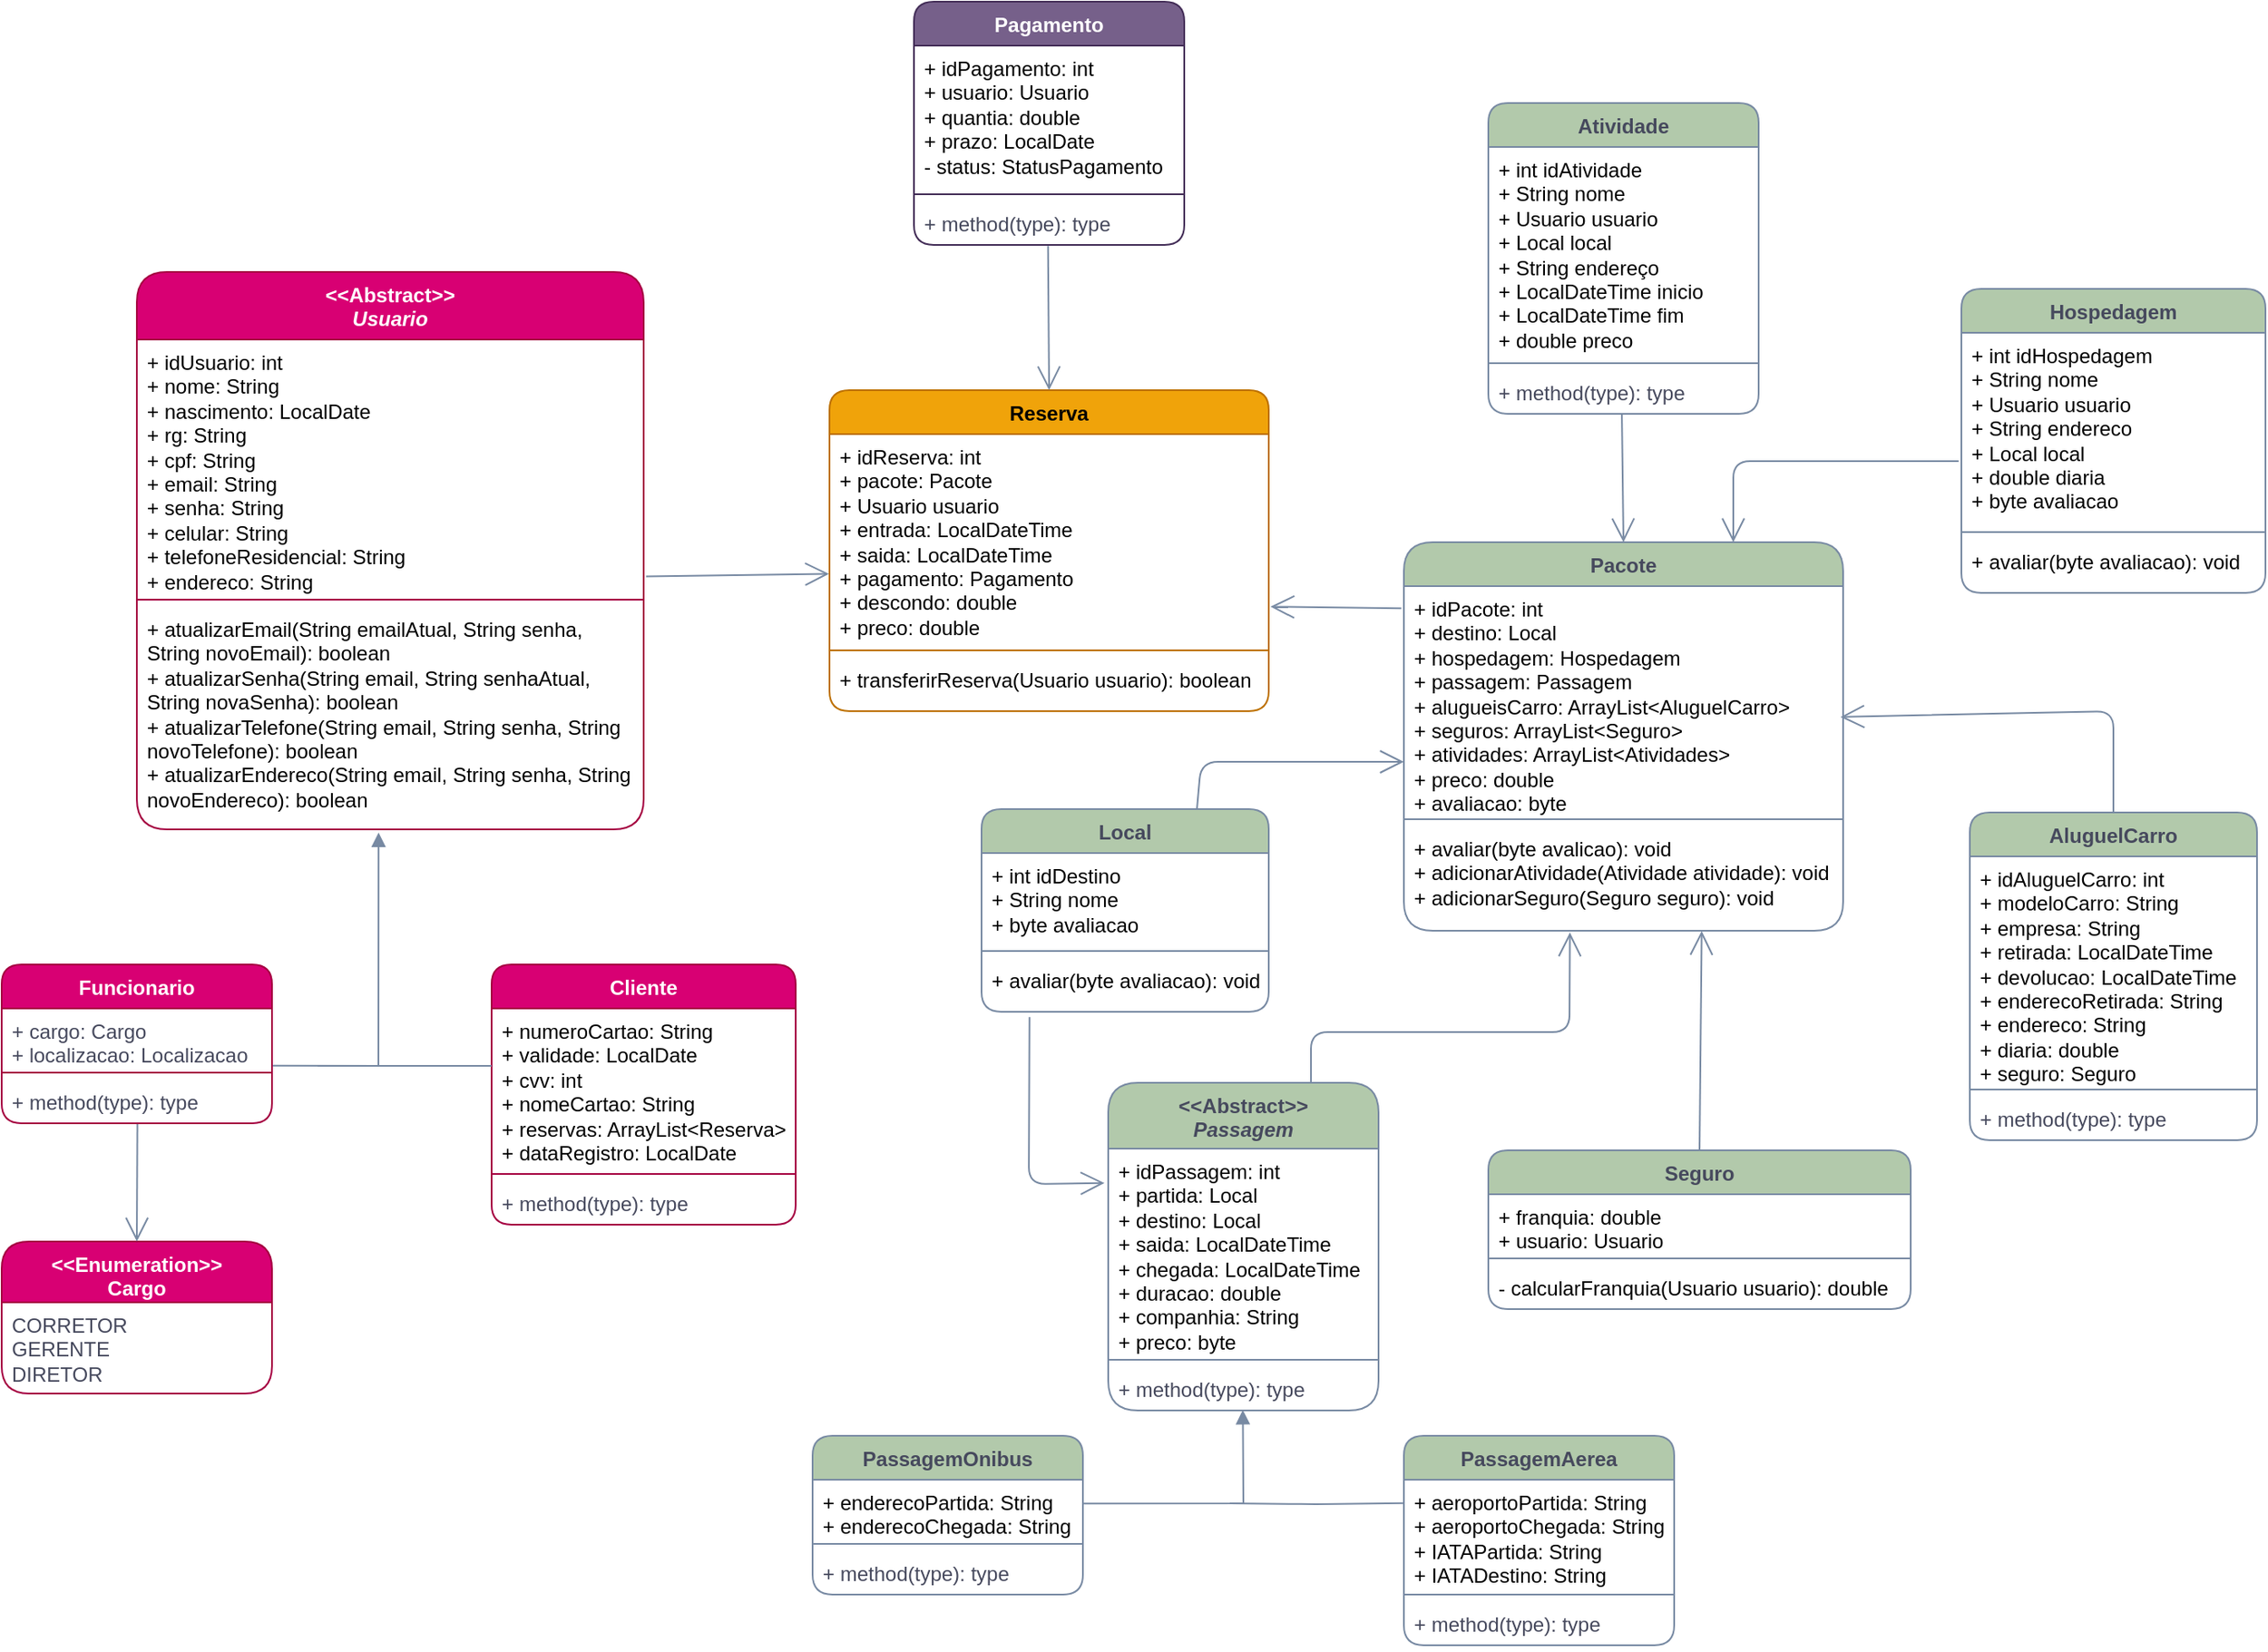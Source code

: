 <mxfile version="21.8.2" type="device">
  <diagram name="Página-1" id="r15q4L53GGiUi_npG-th">
    <mxGraphModel dx="2555" dy="2185" grid="1" gridSize="10" guides="1" tooltips="1" connect="1" arrows="1" fold="1" page="1" pageScale="1" pageWidth="827" pageHeight="1169" background="#FFFFFF" math="0" shadow="0">
      <root>
        <mxCell id="0" />
        <mxCell id="1" parent="0" />
        <mxCell id="x8Gvvk_AcixEFcGuTGX2-1" value="Pacote" style="swimlane;fontStyle=1;align=center;verticalAlign=top;childLayout=stackLayout;horizontal=1;startSize=26;horizontalStack=0;resizeParent=1;resizeParentMax=0;resizeLast=0;collapsible=1;marginBottom=0;whiteSpace=wrap;html=1;strokeColor=#788AA3;fontColor=#46495D;fillColor=#B2C9AB;labelBackgroundColor=none;rounded=1;arcSize=22;" parent="1" vertex="1">
          <mxGeometry x="180" y="140" width="260" height="230" as="geometry" />
        </mxCell>
        <mxCell id="x8Gvvk_AcixEFcGuTGX2-2" value="&lt;font color=&quot;#000000&quot;&gt;+ idPacote: int&lt;br&gt;+ destino: Local&lt;br&gt;+ hospedagem: Hospedagem&lt;br&gt;+ passagem: Passagem&lt;br&gt;+ alugueisCarro: ArrayList&amp;lt;AluguelCarro&amp;gt;&lt;br&gt;+ seguros: ArrayList&amp;lt;Seguro&amp;gt;&lt;br&gt;+ atividades: ArrayList&amp;lt;Atividades&amp;gt;&lt;br&gt;+ preco: double&lt;br&gt;+ avaliacao: byte&lt;br&gt;&lt;/font&gt;" style="text;strokeColor=none;fillColor=none;align=left;verticalAlign=top;spacingLeft=4;spacingRight=4;overflow=hidden;rotatable=0;points=[[0,0.5],[1,0.5]];portConstraint=eastwest;whiteSpace=wrap;html=1;fontColor=#46495D;labelBackgroundColor=none;rounded=1;" parent="x8Gvvk_AcixEFcGuTGX2-1" vertex="1">
          <mxGeometry y="26" width="260" height="134" as="geometry" />
        </mxCell>
        <mxCell id="x8Gvvk_AcixEFcGuTGX2-3" value="" style="line;strokeWidth=1;fillColor=none;align=left;verticalAlign=middle;spacingTop=-1;spacingLeft=3;spacingRight=3;rotatable=0;labelPosition=right;points=[];portConstraint=eastwest;strokeColor=#788AA3;fontColor=#46495D;labelBackgroundColor=none;rounded=1;" parent="x8Gvvk_AcixEFcGuTGX2-1" vertex="1">
          <mxGeometry y="160" width="260" height="8" as="geometry" />
        </mxCell>
        <mxCell id="x8Gvvk_AcixEFcGuTGX2-4" value="&lt;font color=&quot;#000000&quot;&gt;+ avaliar(byte avalicao): void&lt;br&gt;+ adicionarAtividade(Atividade atividade): void&lt;br&gt;+ adicionarSeguro(Seguro seguro): void&amp;nbsp;&lt;/font&gt;" style="text;strokeColor=none;fillColor=none;align=left;verticalAlign=top;spacingLeft=4;spacingRight=4;overflow=hidden;rotatable=0;points=[[0,0.5],[1,0.5]];portConstraint=eastwest;whiteSpace=wrap;html=1;fontColor=#46495D;labelBackgroundColor=none;rounded=1;" parent="x8Gvvk_AcixEFcGuTGX2-1" vertex="1">
          <mxGeometry y="168" width="260" height="62" as="geometry" />
        </mxCell>
        <mxCell id="x8Gvvk_AcixEFcGuTGX2-5" value="Hospedagem" style="swimlane;fontStyle=1;align=center;verticalAlign=top;childLayout=stackLayout;horizontal=1;startSize=26;horizontalStack=0;resizeParent=1;resizeParentMax=0;resizeLast=0;collapsible=1;marginBottom=0;whiteSpace=wrap;html=1;strokeColor=#788AA3;fontColor=#46495D;fillColor=#B2C9AB;rounded=1;" parent="1" vertex="1">
          <mxGeometry x="510" y="-10" width="180" height="180" as="geometry" />
        </mxCell>
        <mxCell id="x8Gvvk_AcixEFcGuTGX2-6" value="&lt;font color=&quot;#000000&quot;&gt;+ int idHospedagem&lt;br&gt;+ String nome&lt;br&gt;+ Usuario usuario&lt;br&gt;+ String endereco&lt;br&gt;+ Local local&lt;br&gt;+ double diaria&lt;br&gt;+ byte avaliacao&lt;br&gt;&lt;br&gt;&lt;/font&gt;" style="text;strokeColor=none;fillColor=none;align=left;verticalAlign=top;spacingLeft=4;spacingRight=4;overflow=hidden;rotatable=0;points=[[0,0.5],[1,0.5]];portConstraint=eastwest;whiteSpace=wrap;html=1;fontColor=#46495D;rounded=1;" parent="x8Gvvk_AcixEFcGuTGX2-5" vertex="1">
          <mxGeometry y="26" width="180" height="114" as="geometry" />
        </mxCell>
        <mxCell id="x8Gvvk_AcixEFcGuTGX2-7" value="" style="line;strokeWidth=1;fillColor=none;align=left;verticalAlign=middle;spacingTop=-1;spacingLeft=3;spacingRight=3;rotatable=0;labelPosition=right;points=[];portConstraint=eastwest;strokeColor=inherit;fontColor=#46495D;rounded=1;" parent="x8Gvvk_AcixEFcGuTGX2-5" vertex="1">
          <mxGeometry y="140" width="180" height="8" as="geometry" />
        </mxCell>
        <mxCell id="x8Gvvk_AcixEFcGuTGX2-8" value="&lt;font color=&quot;#000000&quot;&gt;+ avaliar(byte avaliacao): void&lt;/font&gt;" style="text;strokeColor=none;fillColor=none;align=left;verticalAlign=top;spacingLeft=4;spacingRight=4;overflow=hidden;rotatable=0;points=[[0,0.5],[1,0.5]];portConstraint=eastwest;whiteSpace=wrap;html=1;fontColor=#46495D;rounded=1;" parent="x8Gvvk_AcixEFcGuTGX2-5" vertex="1">
          <mxGeometry y="148" width="180" height="32" as="geometry" />
        </mxCell>
        <mxCell id="x8Gvvk_AcixEFcGuTGX2-10" value="&amp;lt;&amp;lt;Abstract&amp;gt;&amp;gt;&lt;br&gt;&lt;i&gt;Passagem&lt;/i&gt;" style="swimlane;fontStyle=1;align=center;verticalAlign=top;childLayout=stackLayout;horizontal=1;startSize=39;horizontalStack=0;resizeParent=1;resizeParentMax=0;resizeLast=0;collapsible=1;marginBottom=0;whiteSpace=wrap;html=1;rounded=1;strokeColor=#788AA3;fontColor=#46495D;fillColor=#B2C9AB;" parent="1" vertex="1">
          <mxGeometry x="5" y="460" width="160" height="194" as="geometry" />
        </mxCell>
        <mxCell id="x8Gvvk_AcixEFcGuTGX2-11" value="&lt;font color=&quot;#000000&quot;&gt;+ idPassagem: int&lt;br&gt;+ partida: Local&lt;br&gt;+ destino: Local&lt;br&gt;+ saida: LocalDateTime&lt;br&gt;+ chegada: LocalDateTime&lt;br&gt;+ duracao: double&lt;br&gt;+ companhia: String&lt;br&gt;+ preco: byte&lt;br&gt;&lt;br&gt;&lt;br&gt;&lt;/font&gt;" style="text;strokeColor=none;fillColor=none;align=left;verticalAlign=top;spacingLeft=4;spacingRight=4;overflow=hidden;rotatable=0;points=[[0,0.5],[1,0.5]];portConstraint=eastwest;whiteSpace=wrap;html=1;fontColor=#46495D;" parent="x8Gvvk_AcixEFcGuTGX2-10" vertex="1">
          <mxGeometry y="39" width="160" height="121" as="geometry" />
        </mxCell>
        <mxCell id="x8Gvvk_AcixEFcGuTGX2-12" value="" style="line;strokeWidth=1;fillColor=none;align=left;verticalAlign=middle;spacingTop=-1;spacingLeft=3;spacingRight=3;rotatable=0;labelPosition=right;points=[];portConstraint=eastwest;strokeColor=inherit;rounded=1;fontColor=#46495D;" parent="x8Gvvk_AcixEFcGuTGX2-10" vertex="1">
          <mxGeometry y="160" width="160" height="8" as="geometry" />
        </mxCell>
        <mxCell id="x8Gvvk_AcixEFcGuTGX2-13" value="+ method(type): type" style="text;strokeColor=none;fillColor=none;align=left;verticalAlign=top;spacingLeft=4;spacingRight=4;overflow=hidden;rotatable=0;points=[[0,0.5],[1,0.5]];portConstraint=eastwest;whiteSpace=wrap;html=1;fontColor=#46495D;" parent="x8Gvvk_AcixEFcGuTGX2-10" vertex="1">
          <mxGeometry y="168" width="160" height="26" as="geometry" />
        </mxCell>
        <mxCell id="x8Gvvk_AcixEFcGuTGX2-15" value="PassagemOnibus" style="swimlane;fontStyle=1;align=center;verticalAlign=top;childLayout=stackLayout;horizontal=1;startSize=26;horizontalStack=0;resizeParent=1;resizeParentMax=0;resizeLast=0;collapsible=1;marginBottom=0;whiteSpace=wrap;html=1;rounded=1;strokeColor=#788AA3;fontColor=#46495D;fillColor=#B2C9AB;" parent="1" vertex="1">
          <mxGeometry x="-170" y="669" width="160" height="94" as="geometry" />
        </mxCell>
        <mxCell id="x8Gvvk_AcixEFcGuTGX2-16" value="&lt;font color=&quot;#000000&quot;&gt;+ enderecoPartida: String&lt;br&gt;+ enderecoChegada: String&lt;br&gt;&lt;/font&gt;" style="text;strokeColor=none;fillColor=none;align=left;verticalAlign=top;spacingLeft=4;spacingRight=4;overflow=hidden;rotatable=0;points=[[0,0.5],[1,0.5]];portConstraint=eastwest;whiteSpace=wrap;html=1;fontColor=#46495D;" parent="x8Gvvk_AcixEFcGuTGX2-15" vertex="1">
          <mxGeometry y="26" width="160" height="34" as="geometry" />
        </mxCell>
        <mxCell id="x8Gvvk_AcixEFcGuTGX2-17" value="" style="line;strokeWidth=1;fillColor=none;align=left;verticalAlign=middle;spacingTop=-1;spacingLeft=3;spacingRight=3;rotatable=0;labelPosition=right;points=[];portConstraint=eastwest;strokeColor=inherit;rounded=1;fontColor=#46495D;" parent="x8Gvvk_AcixEFcGuTGX2-15" vertex="1">
          <mxGeometry y="60" width="160" height="8" as="geometry" />
        </mxCell>
        <mxCell id="x8Gvvk_AcixEFcGuTGX2-18" value="+ method(type): type" style="text;strokeColor=none;fillColor=none;align=left;verticalAlign=top;spacingLeft=4;spacingRight=4;overflow=hidden;rotatable=0;points=[[0,0.5],[1,0.5]];portConstraint=eastwest;whiteSpace=wrap;html=1;fontColor=#46495D;" parent="x8Gvvk_AcixEFcGuTGX2-15" vertex="1">
          <mxGeometry y="68" width="160" height="26" as="geometry" />
        </mxCell>
        <mxCell id="x8Gvvk_AcixEFcGuTGX2-19" value="PassagemAerea" style="swimlane;fontStyle=1;align=center;verticalAlign=top;childLayout=stackLayout;horizontal=1;startSize=26;horizontalStack=0;resizeParent=1;resizeParentMax=0;resizeLast=0;collapsible=1;marginBottom=0;whiteSpace=wrap;html=1;rounded=1;strokeColor=#788AA3;fontColor=#46495D;fillColor=#B2C9AB;" parent="1" vertex="1">
          <mxGeometry x="180" y="669" width="160" height="124" as="geometry" />
        </mxCell>
        <mxCell id="x8Gvvk_AcixEFcGuTGX2-20" value="&lt;font color=&quot;#000000&quot;&gt;+ aeroportoPartida: String&lt;br&gt;+ aeroportoChegada: String&lt;br&gt;+ IATAPartida: String&lt;br&gt;+ IATADestino: String&lt;br&gt;&lt;br&gt;&lt;br&gt;&lt;/font&gt;" style="text;strokeColor=none;fillColor=none;align=left;verticalAlign=top;spacingLeft=4;spacingRight=4;overflow=hidden;rotatable=0;points=[[0,0.5],[1,0.5]];portConstraint=eastwest;whiteSpace=wrap;html=1;fontColor=#46495D;" parent="x8Gvvk_AcixEFcGuTGX2-19" vertex="1">
          <mxGeometry y="26" width="160" height="64" as="geometry" />
        </mxCell>
        <mxCell id="x8Gvvk_AcixEFcGuTGX2-21" value="" style="line;strokeWidth=1;fillColor=none;align=left;verticalAlign=middle;spacingTop=-1;spacingLeft=3;spacingRight=3;rotatable=0;labelPosition=right;points=[];portConstraint=eastwest;strokeColor=inherit;rounded=1;fontColor=#46495D;" parent="x8Gvvk_AcixEFcGuTGX2-19" vertex="1">
          <mxGeometry y="90" width="160" height="8" as="geometry" />
        </mxCell>
        <mxCell id="x8Gvvk_AcixEFcGuTGX2-22" value="+ method(type): type" style="text;strokeColor=none;fillColor=none;align=left;verticalAlign=top;spacingLeft=4;spacingRight=4;overflow=hidden;rotatable=0;points=[[0,0.5],[1,0.5]];portConstraint=eastwest;whiteSpace=wrap;html=1;fontColor=#46495D;" parent="x8Gvvk_AcixEFcGuTGX2-19" vertex="1">
          <mxGeometry y="98" width="160" height="26" as="geometry" />
        </mxCell>
        <mxCell id="x8Gvvk_AcixEFcGuTGX2-26" value="" style="html=1;verticalAlign=bottom;endArrow=block;curved=0;rounded=0;strokeColor=#788AA3;fontColor=#46495D;fillColor=#B2C9AB;entryX=0.498;entryY=0.988;entryDx=0;entryDy=0;entryPerimeter=0;exitX=1.003;exitY=0.416;exitDx=0;exitDy=0;exitPerimeter=0;" parent="1" source="x8Gvvk_AcixEFcGuTGX2-16" target="x8Gvvk_AcixEFcGuTGX2-13" edge="1">
          <mxGeometry width="80" relative="1" as="geometry">
            <mxPoint x="117" y="669" as="sourcePoint" />
            <mxPoint x="197" y="669" as="targetPoint" />
            <Array as="points">
              <mxPoint x="85" y="709" />
            </Array>
          </mxGeometry>
        </mxCell>
        <mxCell id="x8Gvvk_AcixEFcGuTGX2-29" value="" style="endArrow=none;html=1;edgeStyle=orthogonalEdgeStyle;rounded=1;strokeColor=#788AA3;fontColor=#46495D;fillColor=#B2C9AB;entryX=0.001;entryY=0.217;entryDx=0;entryDy=0;entryPerimeter=0;" parent="1" target="x8Gvvk_AcixEFcGuTGX2-20" edge="1">
          <mxGeometry relative="1" as="geometry">
            <mxPoint x="77" y="709" as="sourcePoint" />
            <mxPoint x="167" y="659" as="targetPoint" />
          </mxGeometry>
        </mxCell>
        <mxCell id="x8Gvvk_AcixEFcGuTGX2-30" value="" style="edgeLabel;resizable=0;html=1;align=left;verticalAlign=bottom;rounded=1;strokeColor=#788AA3;fontColor=#46495D;fillColor=#B2C9AB;" parent="x8Gvvk_AcixEFcGuTGX2-29" connectable="0" vertex="1">
          <mxGeometry x="-1" relative="1" as="geometry" />
        </mxCell>
        <mxCell id="x8Gvvk_AcixEFcGuTGX2-31" value="" style="edgeLabel;resizable=0;html=1;align=right;verticalAlign=bottom;rounded=1;strokeColor=#788AA3;fontColor=#46495D;fillColor=#B2C9AB;" parent="x8Gvvk_AcixEFcGuTGX2-29" connectable="0" vertex="1">
          <mxGeometry x="1" relative="1" as="geometry" />
        </mxCell>
        <mxCell id="x8Gvvk_AcixEFcGuTGX2-32" value="Local" style="swimlane;fontStyle=1;align=center;verticalAlign=top;childLayout=stackLayout;horizontal=1;startSize=26;horizontalStack=0;resizeParent=1;resizeParentMax=0;resizeLast=0;collapsible=1;marginBottom=0;whiteSpace=wrap;html=1;rounded=1;strokeColor=#788AA3;fontColor=#46495D;fillColor=#B2C9AB;" parent="1" vertex="1">
          <mxGeometry x="-70" y="298" width="170" height="120" as="geometry" />
        </mxCell>
        <mxCell id="x8Gvvk_AcixEFcGuTGX2-33" value="&lt;font color=&quot;#000000&quot;&gt;+ int idDestino&lt;br&gt;+ String nome&lt;br&gt;+ byte avaliacao&lt;br&gt;&lt;/font&gt;" style="text;strokeColor=none;fillColor=none;align=left;verticalAlign=top;spacingLeft=4;spacingRight=4;overflow=hidden;rotatable=0;points=[[0,0.5],[1,0.5]];portConstraint=eastwest;whiteSpace=wrap;html=1;fontColor=#46495D;" parent="x8Gvvk_AcixEFcGuTGX2-32" vertex="1">
          <mxGeometry y="26" width="170" height="54" as="geometry" />
        </mxCell>
        <mxCell id="x8Gvvk_AcixEFcGuTGX2-34" value="" style="line;strokeWidth=1;fillColor=none;align=left;verticalAlign=middle;spacingTop=-1;spacingLeft=3;spacingRight=3;rotatable=0;labelPosition=right;points=[];portConstraint=eastwest;strokeColor=inherit;rounded=1;fontColor=#46495D;" parent="x8Gvvk_AcixEFcGuTGX2-32" vertex="1">
          <mxGeometry y="80" width="170" height="8" as="geometry" />
        </mxCell>
        <mxCell id="x8Gvvk_AcixEFcGuTGX2-35" value="&lt;font color=&quot;#000000&quot;&gt;+ avaliar(byte avaliacao): void&lt;/font&gt;" style="text;strokeColor=none;fillColor=none;align=left;verticalAlign=top;spacingLeft=4;spacingRight=4;overflow=hidden;rotatable=0;points=[[0,0.5],[1,0.5]];portConstraint=eastwest;whiteSpace=wrap;html=1;fontColor=#46495D;" parent="x8Gvvk_AcixEFcGuTGX2-32" vertex="1">
          <mxGeometry y="88" width="170" height="32" as="geometry" />
        </mxCell>
        <mxCell id="x8Gvvk_AcixEFcGuTGX2-36" value="AluguelCarro" style="swimlane;fontStyle=1;align=center;verticalAlign=top;childLayout=stackLayout;horizontal=1;startSize=26;horizontalStack=0;resizeParent=1;resizeParentMax=0;resizeLast=0;collapsible=1;marginBottom=0;whiteSpace=wrap;html=1;rounded=1;strokeColor=#788AA3;fontColor=#46495D;fillColor=#B2C9AB;" parent="1" vertex="1">
          <mxGeometry x="515" y="300" width="170" height="194" as="geometry" />
        </mxCell>
        <mxCell id="x8Gvvk_AcixEFcGuTGX2-37" value="&lt;font color=&quot;#000000&quot;&gt;+ idAluguelCarro: int&lt;br&gt;+ modeloCarro: String&lt;br&gt;+ empresa: String&lt;br&gt;+ retirada: LocalDateTime&lt;br&gt;+ devolucao: LocalDateTime&lt;br&gt;+ enderecoRetirada: String&lt;br&gt;+ endereco: String&lt;br&gt;+ diaria: double&lt;br&gt;+ seguro: Seguro&lt;br&gt;&lt;/font&gt;" style="text;strokeColor=none;fillColor=none;align=left;verticalAlign=top;spacingLeft=4;spacingRight=4;overflow=hidden;rotatable=0;points=[[0,0.5],[1,0.5]];portConstraint=eastwest;whiteSpace=wrap;html=1;fontColor=#46495D;" parent="x8Gvvk_AcixEFcGuTGX2-36" vertex="1">
          <mxGeometry y="26" width="170" height="134" as="geometry" />
        </mxCell>
        <mxCell id="x8Gvvk_AcixEFcGuTGX2-38" value="" style="line;strokeWidth=1;fillColor=none;align=left;verticalAlign=middle;spacingTop=-1;spacingLeft=3;spacingRight=3;rotatable=0;labelPosition=right;points=[];portConstraint=eastwest;strokeColor=inherit;rounded=1;fontColor=#46495D;" parent="x8Gvvk_AcixEFcGuTGX2-36" vertex="1">
          <mxGeometry y="160" width="170" height="8" as="geometry" />
        </mxCell>
        <mxCell id="x8Gvvk_AcixEFcGuTGX2-39" value="+ method(type): type" style="text;strokeColor=none;fillColor=none;align=left;verticalAlign=top;spacingLeft=4;spacingRight=4;overflow=hidden;rotatable=0;points=[[0,0.5],[1,0.5]];portConstraint=eastwest;whiteSpace=wrap;html=1;fontColor=#46495D;" parent="x8Gvvk_AcixEFcGuTGX2-36" vertex="1">
          <mxGeometry y="168" width="170" height="26" as="geometry" />
        </mxCell>
        <mxCell id="x8Gvvk_AcixEFcGuTGX2-40" value="Atividade" style="swimlane;fontStyle=1;align=center;verticalAlign=top;childLayout=stackLayout;horizontal=1;startSize=26;horizontalStack=0;resizeParent=1;resizeParentMax=0;resizeLast=0;collapsible=1;marginBottom=0;whiteSpace=wrap;html=1;rounded=1;strokeColor=#788AA3;fontColor=#46495D;fillColor=#B2C9AB;" parent="1" vertex="1">
          <mxGeometry x="230" y="-120" width="160" height="184" as="geometry" />
        </mxCell>
        <mxCell id="x8Gvvk_AcixEFcGuTGX2-41" value="&lt;font color=&quot;#000000&quot;&gt;+ int idAtividade&lt;br&gt;+ String nome&lt;br&gt;+ Usuario usuario&lt;br&gt;+ Local local&lt;br&gt;+ String endereço&lt;br&gt;+ LocalDateTime inicio&lt;br&gt;+ LocalDateTime fim&lt;br&gt;+ double preco&lt;br&gt;&lt;/font&gt;" style="text;strokeColor=none;fillColor=none;align=left;verticalAlign=top;spacingLeft=4;spacingRight=4;overflow=hidden;rotatable=0;points=[[0,0.5],[1,0.5]];portConstraint=eastwest;whiteSpace=wrap;html=1;fontColor=#46495D;" parent="x8Gvvk_AcixEFcGuTGX2-40" vertex="1">
          <mxGeometry y="26" width="160" height="124" as="geometry" />
        </mxCell>
        <mxCell id="x8Gvvk_AcixEFcGuTGX2-42" value="" style="line;strokeWidth=1;fillColor=none;align=left;verticalAlign=middle;spacingTop=-1;spacingLeft=3;spacingRight=3;rotatable=0;labelPosition=right;points=[];portConstraint=eastwest;strokeColor=inherit;rounded=1;fontColor=#46495D;" parent="x8Gvvk_AcixEFcGuTGX2-40" vertex="1">
          <mxGeometry y="150" width="160" height="8" as="geometry" />
        </mxCell>
        <mxCell id="x8Gvvk_AcixEFcGuTGX2-43" value="+ method(type): type" style="text;strokeColor=none;fillColor=none;align=left;verticalAlign=top;spacingLeft=4;spacingRight=4;overflow=hidden;rotatable=0;points=[[0,0.5],[1,0.5]];portConstraint=eastwest;whiteSpace=wrap;html=1;fontColor=#46495D;" parent="x8Gvvk_AcixEFcGuTGX2-40" vertex="1">
          <mxGeometry y="158" width="160" height="26" as="geometry" />
        </mxCell>
        <mxCell id="x8Gvvk_AcixEFcGuTGX2-44" value="Seguro" style="swimlane;fontStyle=1;align=center;verticalAlign=top;childLayout=stackLayout;horizontal=1;startSize=26;horizontalStack=0;resizeParent=1;resizeParentMax=0;resizeLast=0;collapsible=1;marginBottom=0;whiteSpace=wrap;html=1;rounded=1;strokeColor=#788AA3;fontColor=#46495D;fillColor=#B2C9AB;" parent="1" vertex="1">
          <mxGeometry x="230" y="500" width="250" height="94" as="geometry" />
        </mxCell>
        <mxCell id="x8Gvvk_AcixEFcGuTGX2-45" value="&lt;font color=&quot;#000000&quot;&gt;+ franquia: double&lt;br&gt;+ usuario: Usuario&lt;br&gt;&lt;/font&gt;" style="text;strokeColor=none;fillColor=none;align=left;verticalAlign=top;spacingLeft=4;spacingRight=4;overflow=hidden;rotatable=0;points=[[0,0.5],[1,0.5]];portConstraint=eastwest;whiteSpace=wrap;html=1;fontColor=#46495D;" parent="x8Gvvk_AcixEFcGuTGX2-44" vertex="1">
          <mxGeometry y="26" width="250" height="34" as="geometry" />
        </mxCell>
        <mxCell id="x8Gvvk_AcixEFcGuTGX2-46" value="" style="line;strokeWidth=1;fillColor=none;align=left;verticalAlign=middle;spacingTop=-1;spacingLeft=3;spacingRight=3;rotatable=0;labelPosition=right;points=[];portConstraint=eastwest;strokeColor=inherit;rounded=1;fontColor=#46495D;" parent="x8Gvvk_AcixEFcGuTGX2-44" vertex="1">
          <mxGeometry y="60" width="250" height="8" as="geometry" />
        </mxCell>
        <mxCell id="x8Gvvk_AcixEFcGuTGX2-47" value="&lt;font color=&quot;#000000&quot;&gt;- calcularFranquia(Usuario usuario): double&lt;/font&gt;" style="text;strokeColor=none;fillColor=none;align=left;verticalAlign=top;spacingLeft=4;spacingRight=4;overflow=hidden;rotatable=0;points=[[0,0.5],[1,0.5]];portConstraint=eastwest;whiteSpace=wrap;html=1;fontColor=#46495D;" parent="x8Gvvk_AcixEFcGuTGX2-44" vertex="1">
          <mxGeometry y="68" width="250" height="26" as="geometry" />
        </mxCell>
        <mxCell id="x8Gvvk_AcixEFcGuTGX2-54" value="Reserva" style="swimlane;fontStyle=1;align=center;verticalAlign=top;childLayout=stackLayout;horizontal=1;startSize=26;horizontalStack=0;resizeParent=1;resizeParentMax=0;resizeLast=0;collapsible=1;marginBottom=0;whiteSpace=wrap;html=1;rounded=1;strokeColor=#BD7000;fontColor=#000000;fillColor=#f0a30a;" parent="1" vertex="1">
          <mxGeometry x="-160" y="50" width="260" height="190" as="geometry" />
        </mxCell>
        <mxCell id="x8Gvvk_AcixEFcGuTGX2-55" value="&lt;font color=&quot;#000000&quot;&gt;+ idReserva: int&lt;br&gt;+ pacote: Pacote&lt;br&gt;+ Usuario usuario&lt;br&gt;+ entrada: LocalDateTime&lt;br&gt;+ saida: LocalDateTime&lt;br&gt;+ pagamento: Pagamento&lt;br&gt;+ descondo: double&lt;br&gt;+ preco: double&lt;br&gt;&lt;/font&gt;" style="text;strokeColor=none;fillColor=none;align=left;verticalAlign=top;spacingLeft=4;spacingRight=4;overflow=hidden;rotatable=0;points=[[0,0.5],[1,0.5]];portConstraint=eastwest;whiteSpace=wrap;html=1;fontColor=#46495D;" parent="x8Gvvk_AcixEFcGuTGX2-54" vertex="1">
          <mxGeometry y="26" width="260" height="124" as="geometry" />
        </mxCell>
        <mxCell id="x8Gvvk_AcixEFcGuTGX2-56" value="" style="line;strokeWidth=1;fillColor=none;align=left;verticalAlign=middle;spacingTop=-1;spacingLeft=3;spacingRight=3;rotatable=0;labelPosition=right;points=[];portConstraint=eastwest;strokeColor=inherit;rounded=1;fontColor=#46495D;" parent="x8Gvvk_AcixEFcGuTGX2-54" vertex="1">
          <mxGeometry y="150" width="260" height="8" as="geometry" />
        </mxCell>
        <mxCell id="x8Gvvk_AcixEFcGuTGX2-57" value="&lt;font color=&quot;#000000&quot;&gt;+ transferirReserva(Usuario usuario): boolean&lt;/font&gt;" style="text;strokeColor=none;fillColor=none;align=left;verticalAlign=top;spacingLeft=4;spacingRight=4;overflow=hidden;rotatable=0;points=[[0,0.5],[1,0.5]];portConstraint=eastwest;whiteSpace=wrap;html=1;fontColor=#46495D;" parent="x8Gvvk_AcixEFcGuTGX2-54" vertex="1">
          <mxGeometry y="158" width="260" height="32" as="geometry" />
        </mxCell>
        <mxCell id="x8Gvvk_AcixEFcGuTGX2-58" value="Pagamento" style="swimlane;fontStyle=1;align=center;verticalAlign=top;childLayout=stackLayout;horizontal=1;startSize=26;horizontalStack=0;resizeParent=1;resizeParentMax=0;resizeLast=0;collapsible=1;marginBottom=0;whiteSpace=wrap;html=1;rounded=1;strokeColor=#432D57;fontColor=#ffffff;fillColor=#76608a;" parent="1" vertex="1">
          <mxGeometry x="-110" y="-180" width="160" height="144" as="geometry" />
        </mxCell>
        <mxCell id="x8Gvvk_AcixEFcGuTGX2-59" value="&lt;font color=&quot;#000000&quot;&gt;+ idPagamento: int&lt;br&gt;+ usuario: Usuario&lt;br&gt;+ quantia: double&lt;br&gt;+ prazo: LocalDate&lt;br&gt;- status: StatusPagamento&lt;br&gt;&lt;/font&gt;" style="text;strokeColor=none;fillColor=none;align=left;verticalAlign=top;spacingLeft=4;spacingRight=4;overflow=hidden;rotatable=0;points=[[0,0.5],[1,0.5]];portConstraint=eastwest;whiteSpace=wrap;html=1;fontColor=#46495D;" parent="x8Gvvk_AcixEFcGuTGX2-58" vertex="1">
          <mxGeometry y="26" width="160" height="84" as="geometry" />
        </mxCell>
        <mxCell id="x8Gvvk_AcixEFcGuTGX2-60" value="" style="line;strokeWidth=1;fillColor=none;align=left;verticalAlign=middle;spacingTop=-1;spacingLeft=3;spacingRight=3;rotatable=0;labelPosition=right;points=[];portConstraint=eastwest;strokeColor=inherit;rounded=1;fontColor=#46495D;" parent="x8Gvvk_AcixEFcGuTGX2-58" vertex="1">
          <mxGeometry y="110" width="160" height="8" as="geometry" />
        </mxCell>
        <mxCell id="x8Gvvk_AcixEFcGuTGX2-61" value="+ method(type): type" style="text;strokeColor=none;fillColor=none;align=left;verticalAlign=top;spacingLeft=4;spacingRight=4;overflow=hidden;rotatable=0;points=[[0,0.5],[1,0.5]];portConstraint=eastwest;whiteSpace=wrap;html=1;fontColor=#46495D;" parent="x8Gvvk_AcixEFcGuTGX2-58" vertex="1">
          <mxGeometry y="118" width="160" height="26" as="geometry" />
        </mxCell>
        <mxCell id="x8Gvvk_AcixEFcGuTGX2-62" value="&amp;lt;&amp;lt;Abstract&amp;gt;&amp;gt;&lt;br&gt;&lt;i&gt;Usuario&lt;/i&gt;" style="swimlane;fontStyle=1;align=center;verticalAlign=top;childLayout=stackLayout;horizontal=1;startSize=40;horizontalStack=0;resizeParent=1;resizeParentMax=0;resizeLast=0;collapsible=1;marginBottom=0;whiteSpace=wrap;html=1;rounded=1;strokeColor=#A50040;fillColor=#d80073;fontColor=#ffffff;" parent="1" vertex="1">
          <mxGeometry x="-570" y="-20" width="300" height="330" as="geometry" />
        </mxCell>
        <mxCell id="x8Gvvk_AcixEFcGuTGX2-63" value="&lt;font color=&quot;#000000&quot;&gt;+ idUsuario: int&lt;br&gt;+ nome: String&lt;br&gt;+ nascimento: LocalDate&lt;br&gt;+ rg: String&lt;br&gt;+ cpf: String&lt;br&gt;+ email: String&lt;br&gt;+ senha: String&lt;br&gt;+ celular: String&lt;br&gt;+ telefoneResidencial: String&lt;br&gt;+ endereco: String&lt;br&gt;&lt;/font&gt;" style="text;strokeColor=none;fillColor=none;align=left;verticalAlign=top;spacingLeft=4;spacingRight=4;overflow=hidden;rotatable=0;points=[[0,0.5],[1,0.5]];portConstraint=eastwest;whiteSpace=wrap;html=1;fontColor=#46495D;" parent="x8Gvvk_AcixEFcGuTGX2-62" vertex="1">
          <mxGeometry y="40" width="300" height="150" as="geometry" />
        </mxCell>
        <mxCell id="x8Gvvk_AcixEFcGuTGX2-64" value="" style="line;strokeWidth=1;fillColor=none;align=left;verticalAlign=middle;spacingTop=-1;spacingLeft=3;spacingRight=3;rotatable=0;labelPosition=right;points=[];portConstraint=eastwest;strokeColor=inherit;rounded=1;fontColor=#46495D;" parent="x8Gvvk_AcixEFcGuTGX2-62" vertex="1">
          <mxGeometry y="190" width="300" height="8" as="geometry" />
        </mxCell>
        <mxCell id="x8Gvvk_AcixEFcGuTGX2-65" value="&lt;font color=&quot;#000000&quot;&gt;+ atualizarEmail(String emailAtual, String senha, String novoEmail): boolean&lt;br&gt;+ atualizarSenha(String email, String senhaAtual, String novaSenha): boolean&lt;br&gt;+ atualizarTelefone(String email, String senha, String novoTelefone): boolean&lt;br&gt;+ atualizarEndereco(String email, String senha, String novoEndereco): boolean&lt;/font&gt;" style="text;strokeColor=none;fillColor=none;align=left;verticalAlign=top;spacingLeft=4;spacingRight=4;overflow=hidden;rotatable=0;points=[[0,0.5],[1,0.5]];portConstraint=eastwest;whiteSpace=wrap;html=1;fontColor=#46495D;" parent="x8Gvvk_AcixEFcGuTGX2-62" vertex="1">
          <mxGeometry y="198" width="300" height="132" as="geometry" />
        </mxCell>
        <mxCell id="x8Gvvk_AcixEFcGuTGX2-66" value="Cliente" style="swimlane;fontStyle=1;align=center;verticalAlign=top;childLayout=stackLayout;horizontal=1;startSize=26;horizontalStack=0;resizeParent=1;resizeParentMax=0;resizeLast=0;collapsible=1;marginBottom=0;whiteSpace=wrap;html=1;rounded=1;strokeColor=#A50040;fontColor=#ffffff;fillColor=#d80073;" parent="1" vertex="1">
          <mxGeometry x="-360" y="390" width="180" height="154" as="geometry" />
        </mxCell>
        <mxCell id="x8Gvvk_AcixEFcGuTGX2-67" value="&lt;font color=&quot;#000000&quot;&gt;+ numeroCartao: String&lt;br&gt;+ validade: LocalDate&lt;br&gt;+ cvv: int&lt;br&gt;+ nomeCartao: String&lt;br&gt;+ reservas: ArrayList&amp;lt;Reserva&amp;gt;&lt;br&gt;+ dataRegistro: LocalDate&lt;/font&gt;" style="text;strokeColor=none;fillColor=none;align=left;verticalAlign=top;spacingLeft=4;spacingRight=4;overflow=hidden;rotatable=0;points=[[0,0.5],[1,0.5]];portConstraint=eastwest;whiteSpace=wrap;html=1;fontColor=#46495D;" parent="x8Gvvk_AcixEFcGuTGX2-66" vertex="1">
          <mxGeometry y="26" width="180" height="94" as="geometry" />
        </mxCell>
        <mxCell id="x8Gvvk_AcixEFcGuTGX2-68" value="" style="line;strokeWidth=1;fillColor=none;align=left;verticalAlign=middle;spacingTop=-1;spacingLeft=3;spacingRight=3;rotatable=0;labelPosition=right;points=[];portConstraint=eastwest;strokeColor=inherit;rounded=1;fontColor=#46495D;" parent="x8Gvvk_AcixEFcGuTGX2-66" vertex="1">
          <mxGeometry y="120" width="180" height="8" as="geometry" />
        </mxCell>
        <mxCell id="x8Gvvk_AcixEFcGuTGX2-69" value="+ method(type): type" style="text;strokeColor=none;fillColor=none;align=left;verticalAlign=top;spacingLeft=4;spacingRight=4;overflow=hidden;rotatable=0;points=[[0,0.5],[1,0.5]];portConstraint=eastwest;whiteSpace=wrap;html=1;fontColor=#46495D;" parent="x8Gvvk_AcixEFcGuTGX2-66" vertex="1">
          <mxGeometry y="128" width="180" height="26" as="geometry" />
        </mxCell>
        <mxCell id="x8Gvvk_AcixEFcGuTGX2-70" value="Funcionario" style="swimlane;fontStyle=1;align=center;verticalAlign=top;childLayout=stackLayout;horizontal=1;startSize=26;horizontalStack=0;resizeParent=1;resizeParentMax=0;resizeLast=0;collapsible=1;marginBottom=0;whiteSpace=wrap;html=1;rounded=1;strokeColor=#A50040;fontColor=#ffffff;fillColor=#d80073;" parent="1" vertex="1">
          <mxGeometry x="-650" y="390" width="160" height="94" as="geometry" />
        </mxCell>
        <mxCell id="x8Gvvk_AcixEFcGuTGX2-71" value="+ cargo: Cargo&lt;br&gt;+ localizacao: Localizacao" style="text;strokeColor=none;fillColor=none;align=left;verticalAlign=top;spacingLeft=4;spacingRight=4;overflow=hidden;rotatable=0;points=[[0,0.5],[1,0.5]];portConstraint=eastwest;whiteSpace=wrap;html=1;fontColor=#46495D;" parent="x8Gvvk_AcixEFcGuTGX2-70" vertex="1">
          <mxGeometry y="26" width="160" height="34" as="geometry" />
        </mxCell>
        <mxCell id="x8Gvvk_AcixEFcGuTGX2-72" value="" style="line;strokeWidth=1;fillColor=none;align=left;verticalAlign=middle;spacingTop=-1;spacingLeft=3;spacingRight=3;rotatable=0;labelPosition=right;points=[];portConstraint=eastwest;strokeColor=inherit;rounded=1;fontColor=#46495D;" parent="x8Gvvk_AcixEFcGuTGX2-70" vertex="1">
          <mxGeometry y="60" width="160" height="8" as="geometry" />
        </mxCell>
        <mxCell id="x8Gvvk_AcixEFcGuTGX2-73" value="+ method(type): type" style="text;strokeColor=none;fillColor=none;align=left;verticalAlign=top;spacingLeft=4;spacingRight=4;overflow=hidden;rotatable=0;points=[[0,0.5],[1,0.5]];portConstraint=eastwest;whiteSpace=wrap;html=1;fontColor=#46495D;" parent="x8Gvvk_AcixEFcGuTGX2-70" vertex="1">
          <mxGeometry y="68" width="160" height="26" as="geometry" />
        </mxCell>
        <mxCell id="x8Gvvk_AcixEFcGuTGX2-78" value="&amp;lt;&amp;lt;Enumeration&amp;gt;&amp;gt;&lt;br&gt;Cargo" style="swimlane;fontStyle=1;align=center;verticalAlign=top;childLayout=stackLayout;horizontal=1;startSize=36;horizontalStack=0;resizeParent=1;resizeParentMax=0;resizeLast=0;collapsible=1;marginBottom=0;whiteSpace=wrap;html=1;rounded=1;strokeColor=#A50040;fontColor=#ffffff;fillColor=#d80073;" parent="1" vertex="1">
          <mxGeometry x="-650" y="554" width="160" height="90" as="geometry" />
        </mxCell>
        <mxCell id="x8Gvvk_AcixEFcGuTGX2-79" value="CORRETOR&lt;br&gt;GERENTE&lt;br&gt;DIRETOR" style="text;strokeColor=none;fillColor=none;align=left;verticalAlign=top;spacingLeft=4;spacingRight=4;overflow=hidden;rotatable=0;points=[[0,0.5],[1,0.5]];portConstraint=eastwest;whiteSpace=wrap;html=1;fontColor=#46495D;" parent="x8Gvvk_AcixEFcGuTGX2-78" vertex="1">
          <mxGeometry y="36" width="160" height="54" as="geometry" />
        </mxCell>
        <mxCell id="x8Gvvk_AcixEFcGuTGX2-88" value="" style="endArrow=open;endFill=1;endSize=12;html=1;rounded=1;strokeColor=#788AA3;fontColor=#46495D;fillColor=#B2C9AB;entryX=1.004;entryY=0.824;entryDx=0;entryDy=0;entryPerimeter=0;exitX=-0.006;exitY=0.098;exitDx=0;exitDy=0;exitPerimeter=0;" parent="1" source="x8Gvvk_AcixEFcGuTGX2-2" target="x8Gvvk_AcixEFcGuTGX2-55" edge="1">
          <mxGeometry width="160" relative="1" as="geometry">
            <mxPoint x="140" y="100" as="sourcePoint" />
            <mxPoint x="300" y="100" as="targetPoint" />
          </mxGeometry>
        </mxCell>
        <mxCell id="x8Gvvk_AcixEFcGuTGX2-89" value="" style="endArrow=open;endFill=1;endSize=12;html=1;rounded=1;strokeColor=#788AA3;fontColor=#46495D;fillColor=#B2C9AB;exitX=0.75;exitY=0;exitDx=0;exitDy=0;" parent="1" source="x8Gvvk_AcixEFcGuTGX2-32" edge="1">
          <mxGeometry width="160" relative="1" as="geometry">
            <mxPoint x="20" y="270" as="sourcePoint" />
            <mxPoint x="180" y="270" as="targetPoint" />
            <Array as="points">
              <mxPoint x="60" y="270" />
            </Array>
          </mxGeometry>
        </mxCell>
        <mxCell id="x8Gvvk_AcixEFcGuTGX2-90" value="" style="endArrow=open;endFill=1;endSize=12;html=1;rounded=1;strokeColor=#788AA3;fontColor=#46495D;fillColor=#B2C9AB;exitX=0.167;exitY=1.096;exitDx=0;exitDy=0;exitPerimeter=0;entryX=-0.014;entryY=0.168;entryDx=0;entryDy=0;entryPerimeter=0;" parent="1" source="x8Gvvk_AcixEFcGuTGX2-35" target="x8Gvvk_AcixEFcGuTGX2-11" edge="1">
          <mxGeometry width="160" relative="1" as="geometry">
            <mxPoint x="20" y="450" as="sourcePoint" />
            <mxPoint x="180" y="450" as="targetPoint" />
            <Array as="points">
              <mxPoint x="-42" y="520" />
            </Array>
          </mxGeometry>
        </mxCell>
        <mxCell id="x8Gvvk_AcixEFcGuTGX2-91" value="" style="endArrow=open;endFill=1;endSize=12;html=1;rounded=1;strokeColor=#788AA3;fontColor=#46495D;fillColor=#B2C9AB;exitX=0.75;exitY=0;exitDx=0;exitDy=0;entryX=0.378;entryY=1.017;entryDx=0;entryDy=0;entryPerimeter=0;" parent="1" source="x8Gvvk_AcixEFcGuTGX2-10" target="x8Gvvk_AcixEFcGuTGX2-4" edge="1">
          <mxGeometry width="160" relative="1" as="geometry">
            <mxPoint x="200" y="418" as="sourcePoint" />
            <mxPoint x="360" y="418" as="targetPoint" />
            <Array as="points">
              <mxPoint x="125" y="430" />
              <mxPoint x="278" y="430" />
            </Array>
          </mxGeometry>
        </mxCell>
        <mxCell id="x8Gvvk_AcixEFcGuTGX2-92" value="" style="endArrow=open;endFill=1;endSize=12;html=1;rounded=1;strokeColor=#788AA3;fontColor=#46495D;fillColor=#B2C9AB;exitX=0.5;exitY=0;exitDx=0;exitDy=0;entryX=0.678;entryY=1.003;entryDx=0;entryDy=0;entryPerimeter=0;" parent="1" source="x8Gvvk_AcixEFcGuTGX2-44" target="x8Gvvk_AcixEFcGuTGX2-4" edge="1">
          <mxGeometry width="160" relative="1" as="geometry">
            <mxPoint x="340" y="420" as="sourcePoint" />
            <mxPoint x="500" y="420" as="targetPoint" />
          </mxGeometry>
        </mxCell>
        <mxCell id="x8Gvvk_AcixEFcGuTGX2-93" value="" style="endArrow=open;endFill=1;endSize=12;html=1;rounded=1;strokeColor=#788AA3;fontColor=#46495D;fillColor=#B2C9AB;entryX=0.994;entryY=0.578;entryDx=0;entryDy=0;entryPerimeter=0;exitX=0.5;exitY=0;exitDx=0;exitDy=0;" parent="1" source="x8Gvvk_AcixEFcGuTGX2-36" target="x8Gvvk_AcixEFcGuTGX2-2" edge="1">
          <mxGeometry width="160" relative="1" as="geometry">
            <mxPoint x="334" y="90" as="sourcePoint" />
            <mxPoint x="494" y="90" as="targetPoint" />
            <Array as="points">
              <mxPoint x="600" y="240" />
            </Array>
          </mxGeometry>
        </mxCell>
        <mxCell id="x8Gvvk_AcixEFcGuTGX2-94" value="" style="endArrow=open;endFill=1;endSize=12;html=1;rounded=1;strokeColor=#788AA3;fontColor=#46495D;fillColor=#B2C9AB;entryX=0.5;entryY=0;entryDx=0;entryDy=0;exitX=0.494;exitY=1.007;exitDx=0;exitDy=0;exitPerimeter=0;" parent="1" source="x8Gvvk_AcixEFcGuTGX2-43" target="x8Gvvk_AcixEFcGuTGX2-1" edge="1">
          <mxGeometry width="160" relative="1" as="geometry">
            <mxPoint x="240" y="120" as="sourcePoint" />
            <mxPoint x="400" y="120" as="targetPoint" />
          </mxGeometry>
        </mxCell>
        <mxCell id="x8Gvvk_AcixEFcGuTGX2-95" value="" style="endArrow=open;endFill=1;endSize=12;html=1;rounded=1;strokeColor=#788AA3;fontColor=#46495D;fillColor=#B2C9AB;entryX=0.75;entryY=0;entryDx=0;entryDy=0;exitX=-0.009;exitY=0.667;exitDx=0;exitDy=0;exitPerimeter=0;" parent="1" source="x8Gvvk_AcixEFcGuTGX2-6" target="x8Gvvk_AcixEFcGuTGX2-1" edge="1">
          <mxGeometry width="160" relative="1" as="geometry">
            <mxPoint x="250" y="100" as="sourcePoint" />
            <mxPoint x="410" y="100" as="targetPoint" />
            <Array as="points">
              <mxPoint x="375" y="92" />
            </Array>
          </mxGeometry>
        </mxCell>
        <mxCell id="x8Gvvk_AcixEFcGuTGX2-96" value="" style="endArrow=open;endFill=1;endSize=12;html=1;rounded=1;strokeColor=#788AA3;fontColor=#46495D;fillColor=#B2C9AB;exitX=0.496;exitY=1.026;exitDx=0;exitDy=0;exitPerimeter=0;entryX=0.5;entryY=0;entryDx=0;entryDy=0;" parent="1" source="x8Gvvk_AcixEFcGuTGX2-61" target="x8Gvvk_AcixEFcGuTGX2-54" edge="1">
          <mxGeometry width="160" relative="1" as="geometry">
            <mxPoint x="-60" y="30" as="sourcePoint" />
            <mxPoint x="100" y="30" as="targetPoint" />
          </mxGeometry>
        </mxCell>
        <mxCell id="x8Gvvk_AcixEFcGuTGX2-97" value="" style="endArrow=open;endFill=1;endSize=12;html=1;rounded=1;strokeColor=#788AA3;fontColor=#46495D;fillColor=#B2C9AB;exitX=0.502;exitY=1.02;exitDx=0;exitDy=0;exitPerimeter=0;entryX=0.5;entryY=0;entryDx=0;entryDy=0;" parent="1" source="x8Gvvk_AcixEFcGuTGX2-73" target="x8Gvvk_AcixEFcGuTGX2-78" edge="1">
          <mxGeometry width="160" relative="1" as="geometry">
            <mxPoint x="-430" y="500" as="sourcePoint" />
            <mxPoint x="-270" y="500" as="targetPoint" />
          </mxGeometry>
        </mxCell>
        <mxCell id="x8Gvvk_AcixEFcGuTGX2-98" value="" style="endArrow=open;endFill=1;endSize=12;html=1;rounded=1;strokeColor=#788AA3;fontColor=#46495D;fillColor=#B2C9AB;exitX=1.005;exitY=0.935;exitDx=0;exitDy=0;exitPerimeter=0;entryX=-0.001;entryY=0.667;entryDx=0;entryDy=0;entryPerimeter=0;" parent="1" source="x8Gvvk_AcixEFcGuTGX2-63" target="x8Gvvk_AcixEFcGuTGX2-55" edge="1">
          <mxGeometry width="160" relative="1" as="geometry">
            <mxPoint x="-280" y="170" as="sourcePoint" />
            <mxPoint x="-120" y="170" as="targetPoint" />
          </mxGeometry>
        </mxCell>
        <mxCell id="x8Gvvk_AcixEFcGuTGX2-99" value="" style="html=1;verticalAlign=bottom;endArrow=block;curved=0;rounded=0;strokeColor=#788AA3;fontColor=#46495D;fillColor=#B2C9AB;entryX=0.477;entryY=1.014;entryDx=0;entryDy=0;entryPerimeter=0;exitX=1.003;exitY=0.997;exitDx=0;exitDy=0;exitPerimeter=0;" parent="1" source="x8Gvvk_AcixEFcGuTGX2-71" target="x8Gvvk_AcixEFcGuTGX2-65" edge="1">
          <mxGeometry width="80" relative="1" as="geometry">
            <mxPoint x="-490" y="445" as="sourcePoint" />
            <mxPoint x="-395" y="390" as="targetPoint" />
            <Array as="points">
              <mxPoint x="-427" y="450" />
            </Array>
          </mxGeometry>
        </mxCell>
        <mxCell id="x8Gvvk_AcixEFcGuTGX2-100" value="" style="endArrow=none;html=1;edgeStyle=orthogonalEdgeStyle;rounded=1;strokeColor=#788AA3;fontColor=#46495D;fillColor=#B2C9AB;entryX=0.001;entryY=0.217;entryDx=0;entryDy=0;entryPerimeter=0;" parent="1" edge="1">
          <mxGeometry relative="1" as="geometry">
            <mxPoint x="-463" y="450" as="sourcePoint" />
            <mxPoint x="-360" y="450" as="targetPoint" />
          </mxGeometry>
        </mxCell>
        <mxCell id="x8Gvvk_AcixEFcGuTGX2-101" value="" style="edgeLabel;resizable=0;html=1;align=left;verticalAlign=bottom;rounded=1;strokeColor=#788AA3;fontColor=#46495D;fillColor=#B2C9AB;" parent="x8Gvvk_AcixEFcGuTGX2-100" connectable="0" vertex="1">
          <mxGeometry x="-1" relative="1" as="geometry" />
        </mxCell>
        <mxCell id="x8Gvvk_AcixEFcGuTGX2-102" value="" style="edgeLabel;resizable=0;html=1;align=right;verticalAlign=bottom;rounded=1;strokeColor=#788AA3;fontColor=#46495D;fillColor=#B2C9AB;" parent="x8Gvvk_AcixEFcGuTGX2-100" connectable="0" vertex="1">
          <mxGeometry x="1" relative="1" as="geometry" />
        </mxCell>
      </root>
    </mxGraphModel>
  </diagram>
</mxfile>
